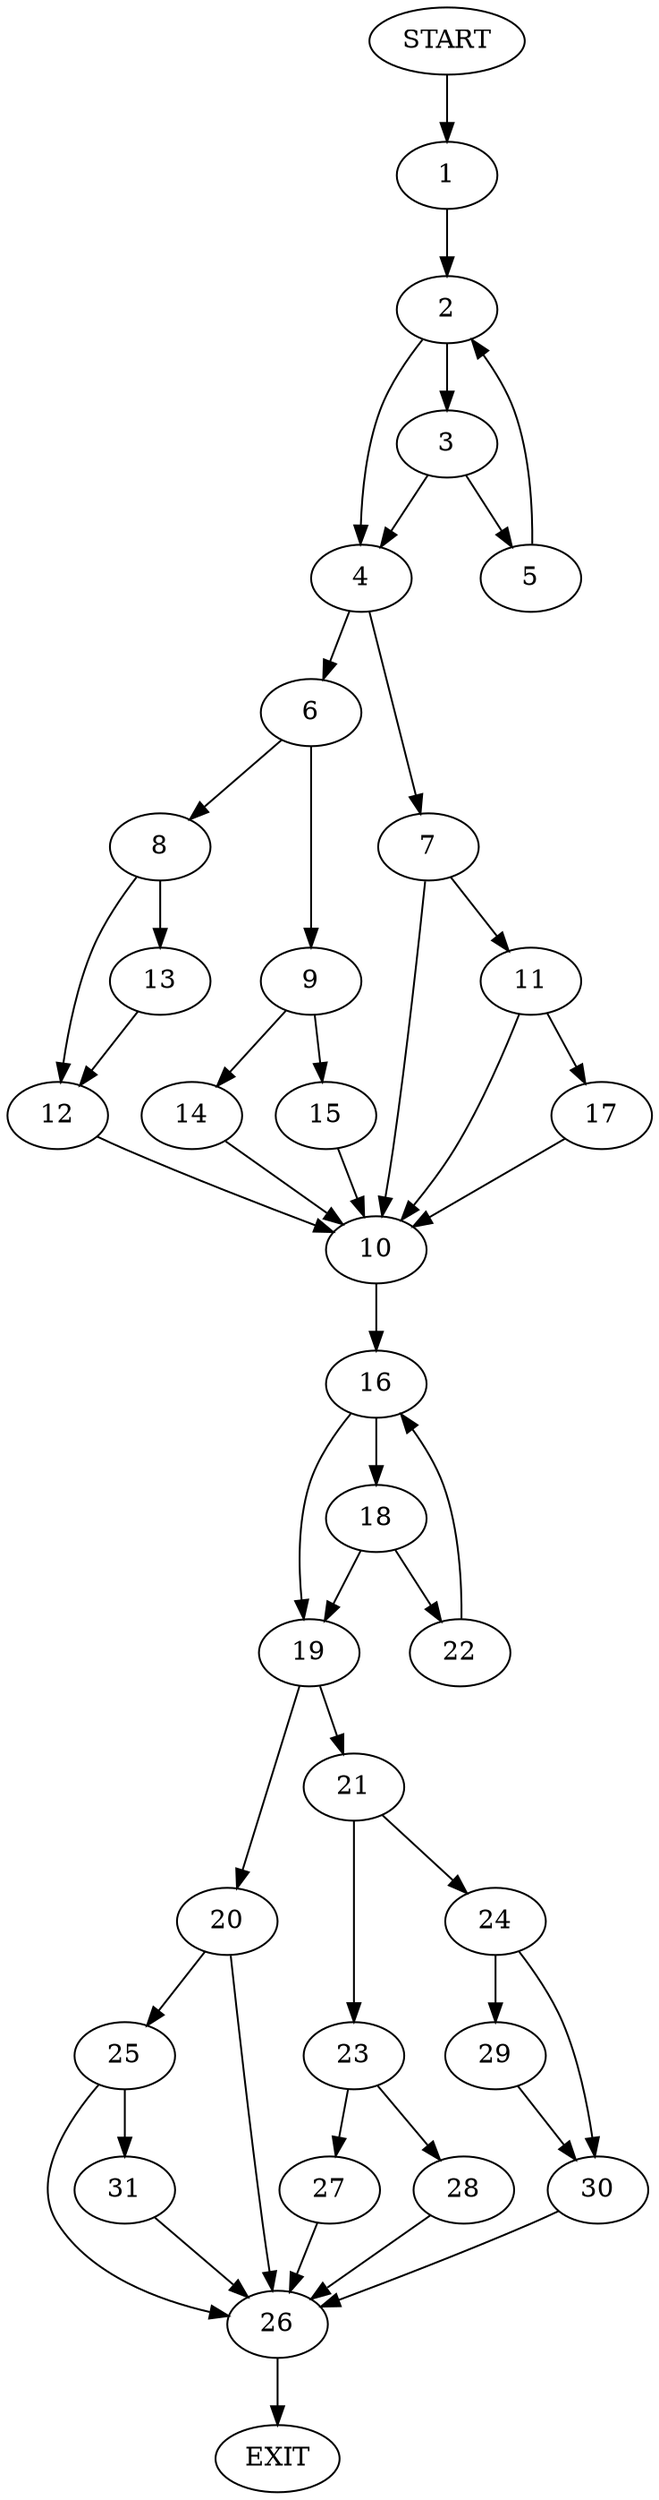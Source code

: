 digraph {
0 [label="START"]
32 [label="EXIT"]
0 -> 1
1 -> 2
2 -> 3
2 -> 4
3 -> 5
3 -> 4
4 -> 6
4 -> 7
5 -> 2
6 -> 8
6 -> 9
7 -> 10
7 -> 11
8 -> 12
8 -> 13
9 -> 14
9 -> 15
14 -> 10
15 -> 10
10 -> 16
13 -> 12
12 -> 10
11 -> 10
11 -> 17
17 -> 10
16 -> 18
16 -> 19
19 -> 20
19 -> 21
18 -> 19
18 -> 22
22 -> 16
21 -> 23
21 -> 24
20 -> 25
20 -> 26
23 -> 27
23 -> 28
24 -> 29
24 -> 30
27 -> 26
28 -> 26
26 -> 32
30 -> 26
29 -> 30
25 -> 31
25 -> 26
31 -> 26
}
